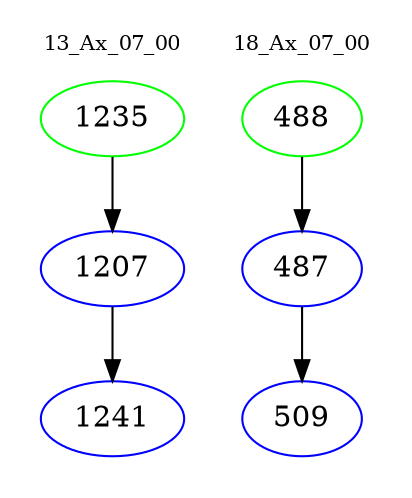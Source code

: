 digraph{
subgraph cluster_0 {
color = white
label = "13_Ax_07_00";
fontsize=10;
T0_1235 [label="1235", color="green"]
T0_1235 -> T0_1207 [color="black"]
T0_1207 [label="1207", color="blue"]
T0_1207 -> T0_1241 [color="black"]
T0_1241 [label="1241", color="blue"]
}
subgraph cluster_1 {
color = white
label = "18_Ax_07_00";
fontsize=10;
T1_488 [label="488", color="green"]
T1_488 -> T1_487 [color="black"]
T1_487 [label="487", color="blue"]
T1_487 -> T1_509 [color="black"]
T1_509 [label="509", color="blue"]
}
}
